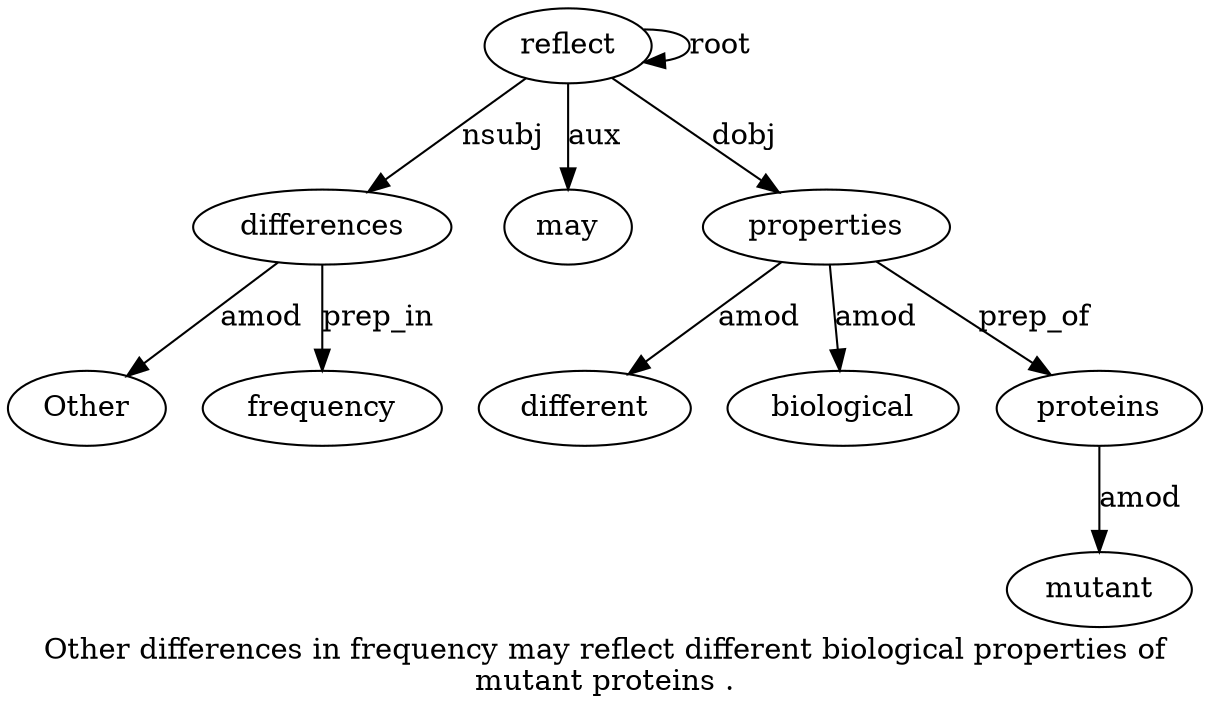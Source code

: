 digraph "Other differences in frequency may reflect different biological properties of mutant proteins ." {
label="Other differences in frequency may reflect different biological properties of
mutant proteins .";
differences2 [style=filled, fillcolor=white, label=differences];
Other1 [style=filled, fillcolor=white, label=Other];
differences2 -> Other1  [label=amod];
reflect6 [style=filled, fillcolor=white, label=reflect];
reflect6 -> differences2  [label=nsubj];
frequency4 [style=filled, fillcolor=white, label=frequency];
differences2 -> frequency4  [label=prep_in];
may5 [style=filled, fillcolor=white, label=may];
reflect6 -> may5  [label=aux];
reflect6 -> reflect6  [label=root];
properties9 [style=filled, fillcolor=white, label=properties];
different7 [style=filled, fillcolor=white, label=different];
properties9 -> different7  [label=amod];
biological8 [style=filled, fillcolor=white, label=biological];
properties9 -> biological8  [label=amod];
reflect6 -> properties9  [label=dobj];
proteins12 [style=filled, fillcolor=white, label=proteins];
mutant11 [style=filled, fillcolor=white, label=mutant];
proteins12 -> mutant11  [label=amod];
properties9 -> proteins12  [label=prep_of];
}
